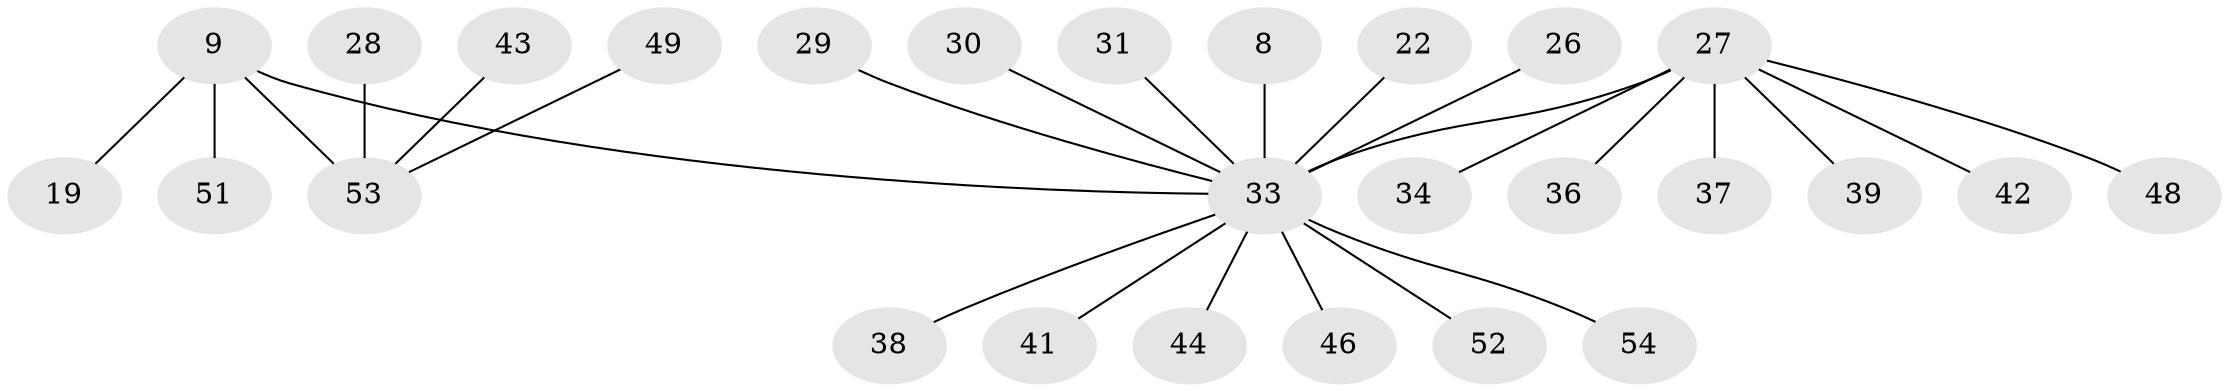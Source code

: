 // original degree distribution, {3: 0.07407407407407407, 24: 0.018518518518518517, 6: 0.037037037037037035, 4: 0.037037037037037035, 2: 0.16666666666666666, 1: 0.6481481481481481, 5: 0.018518518518518517}
// Generated by graph-tools (version 1.1) at 2025/47/03/09/25 04:47:51]
// undirected, 27 vertices, 26 edges
graph export_dot {
graph [start="1"]
  node [color=gray90,style=filled];
  8 [super="+5"];
  9 [super="+4"];
  19;
  22;
  26;
  27 [super="+23+25+24"];
  28;
  29;
  30;
  31;
  33 [super="+10+18"];
  34;
  36 [super="+21"];
  37;
  38;
  39;
  41;
  42;
  43 [super="+16"];
  44 [super="+20"];
  46;
  48;
  49 [super="+47"];
  51 [super="+50"];
  52 [super="+32"];
  53 [super="+7"];
  54;
  8 -- 33 [weight=2];
  9 -- 53 [weight=2];
  9 -- 19;
  9 -- 51;
  9 -- 33;
  22 -- 33;
  26 -- 33;
  27 -- 34;
  27 -- 48;
  27 -- 42;
  27 -- 37;
  27 -- 39;
  27 -- 36;
  27 -- 33 [weight=2];
  28 -- 53;
  29 -- 33;
  30 -- 33;
  31 -- 33;
  33 -- 38;
  33 -- 41;
  33 -- 44;
  33 -- 46;
  33 -- 52;
  33 -- 54;
  43 -- 53;
  49 -- 53;
}
